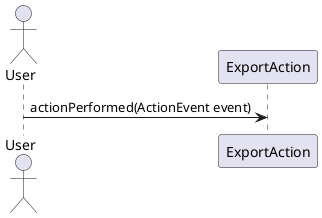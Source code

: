 @startuml ipc04.1_design_part6_export
actor User
  participant ExportAction as EA
  User -> EA : actionPerformed(ActionEvent event) 
@enduml

